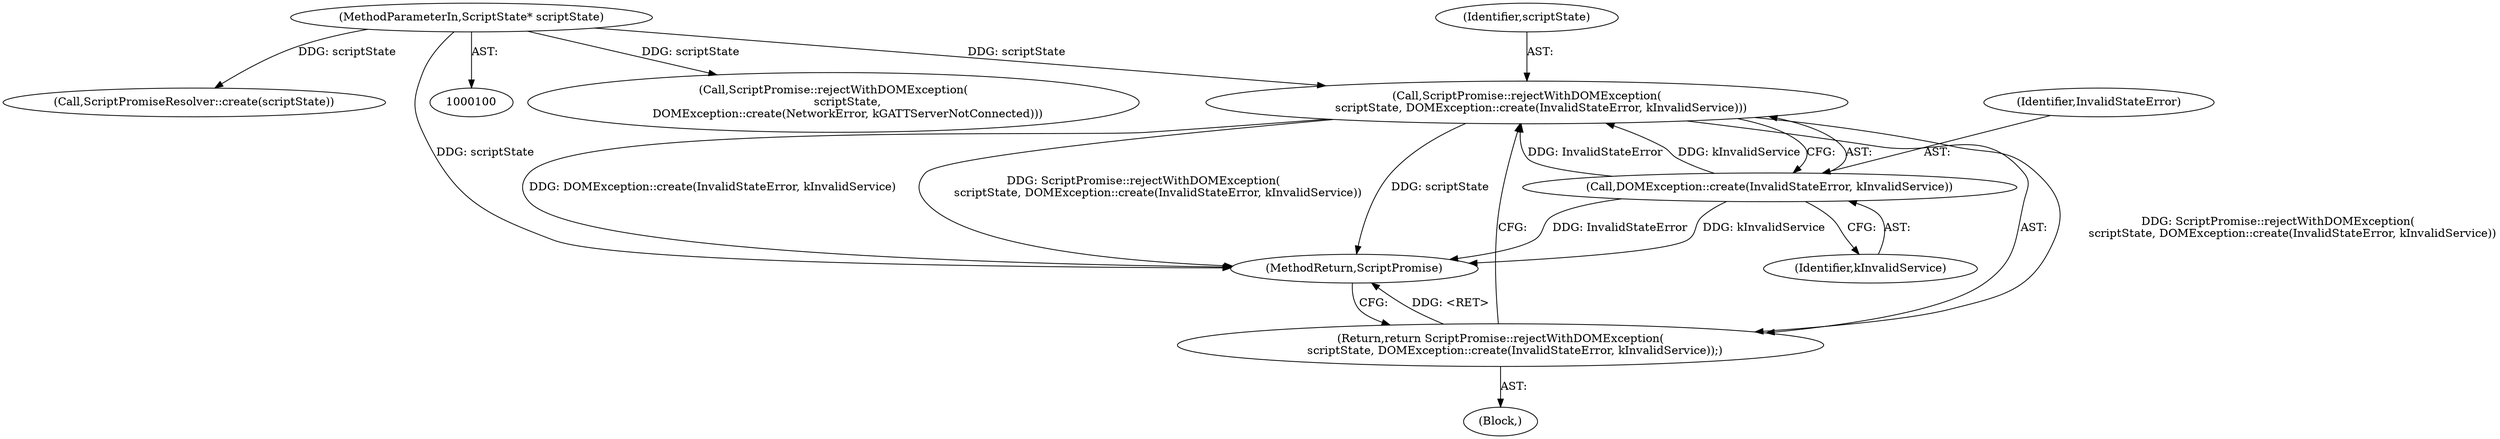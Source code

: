 digraph "0_Chrome_2bceda4948deeaed0a5a99305d0d488eb952f64f_1@pointer" {
"1000123" [label="(Call,ScriptPromise::rejectWithDOMException(\n        scriptState, DOMException::create(InvalidStateError, kInvalidService)))"];
"1000101" [label="(MethodParameterIn,ScriptState* scriptState)"];
"1000125" [label="(Call,DOMException::create(InvalidStateError, kInvalidService))"];
"1000122" [label="(Return,return ScriptPromise::rejectWithDOMException(\n        scriptState, DOMException::create(InvalidStateError, kInvalidService));)"];
"1000122" [label="(Return,return ScriptPromise::rejectWithDOMException(\n        scriptState, DOMException::create(InvalidStateError, kInvalidService));)"];
"1000110" [label="(Call,ScriptPromise::rejectWithDOMException(\n        scriptState,\n        DOMException::create(NetworkError, kGATTServerNotConnected)))"];
"1000123" [label="(Call,ScriptPromise::rejectWithDOMException(\n        scriptState, DOMException::create(InvalidStateError, kInvalidService)))"];
"1000125" [label="(Call,DOMException::create(InvalidStateError, kInvalidService))"];
"1000127" [label="(Identifier,kInvalidService)"];
"1000101" [label="(MethodParameterIn,ScriptState* scriptState)"];
"1000126" [label="(Identifier,InvalidStateError)"];
"1000121" [label="(Block,)"];
"1000131" [label="(Call,ScriptPromiseResolver::create(scriptState))"];
"1000124" [label="(Identifier,scriptState)"];
"1000173" [label="(MethodReturn,ScriptPromise)"];
"1000123" -> "1000122"  [label="AST: "];
"1000123" -> "1000125"  [label="CFG: "];
"1000124" -> "1000123"  [label="AST: "];
"1000125" -> "1000123"  [label="AST: "];
"1000122" -> "1000123"  [label="CFG: "];
"1000123" -> "1000173"  [label="DDG: DOMException::create(InvalidStateError, kInvalidService)"];
"1000123" -> "1000173"  [label="DDG: ScriptPromise::rejectWithDOMException(\n        scriptState, DOMException::create(InvalidStateError, kInvalidService))"];
"1000123" -> "1000173"  [label="DDG: scriptState"];
"1000123" -> "1000122"  [label="DDG: ScriptPromise::rejectWithDOMException(\n        scriptState, DOMException::create(InvalidStateError, kInvalidService))"];
"1000101" -> "1000123"  [label="DDG: scriptState"];
"1000125" -> "1000123"  [label="DDG: InvalidStateError"];
"1000125" -> "1000123"  [label="DDG: kInvalidService"];
"1000101" -> "1000100"  [label="AST: "];
"1000101" -> "1000173"  [label="DDG: scriptState"];
"1000101" -> "1000110"  [label="DDG: scriptState"];
"1000101" -> "1000131"  [label="DDG: scriptState"];
"1000125" -> "1000127"  [label="CFG: "];
"1000126" -> "1000125"  [label="AST: "];
"1000127" -> "1000125"  [label="AST: "];
"1000125" -> "1000173"  [label="DDG: InvalidStateError"];
"1000125" -> "1000173"  [label="DDG: kInvalidService"];
"1000122" -> "1000121"  [label="AST: "];
"1000173" -> "1000122"  [label="CFG: "];
"1000122" -> "1000173"  [label="DDG: <RET>"];
}
